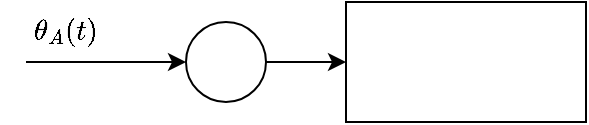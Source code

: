 <mxfile version="24.7.6">
  <diagram name="第 1 页" id="ylyW99Zf7o2efN8X07W-">
    <mxGraphModel dx="562" dy="488" grid="1" gridSize="10" guides="1" tooltips="1" connect="1" arrows="1" fold="1" page="1" pageScale="1" pageWidth="827" pageHeight="1169" math="1" shadow="0">
      <root>
        <mxCell id="0" />
        <mxCell id="1" parent="0" />
        <mxCell id="wK42aznCxS2Lb3j69F9i-1" value="" style="endArrow=classic;html=1;rounded=0;" edge="1" parent="1">
          <mxGeometry width="50" height="50" relative="1" as="geometry">
            <mxPoint x="80" y="240" as="sourcePoint" />
            <mxPoint x="160" y="240" as="targetPoint" />
          </mxGeometry>
        </mxCell>
        <mxCell id="wK42aznCxS2Lb3j69F9i-4" value="" style="edgeStyle=orthogonalEdgeStyle;rounded=0;orthogonalLoop=1;jettySize=auto;html=1;" edge="1" parent="1" source="wK42aznCxS2Lb3j69F9i-2" target="wK42aznCxS2Lb3j69F9i-3">
          <mxGeometry relative="1" as="geometry" />
        </mxCell>
        <mxCell id="wK42aznCxS2Lb3j69F9i-2" value="" style="ellipse;whiteSpace=wrap;html=1;aspect=fixed;" vertex="1" parent="1">
          <mxGeometry x="160" y="220" width="40" height="40" as="geometry" />
        </mxCell>
        <mxCell id="wK42aznCxS2Lb3j69F9i-3" value="" style="rounded=0;whiteSpace=wrap;html=1;" vertex="1" parent="1">
          <mxGeometry x="240" y="210" width="120" height="60" as="geometry" />
        </mxCell>
        <mxCell id="wK42aznCxS2Lb3j69F9i-5" value="$$\theta_{A} (t)$$" style="text;html=1;align=center;verticalAlign=middle;whiteSpace=wrap;rounded=0;" vertex="1" parent="1">
          <mxGeometry x="70" y="210" width="60" height="30" as="geometry" />
        </mxCell>
      </root>
    </mxGraphModel>
  </diagram>
</mxfile>
